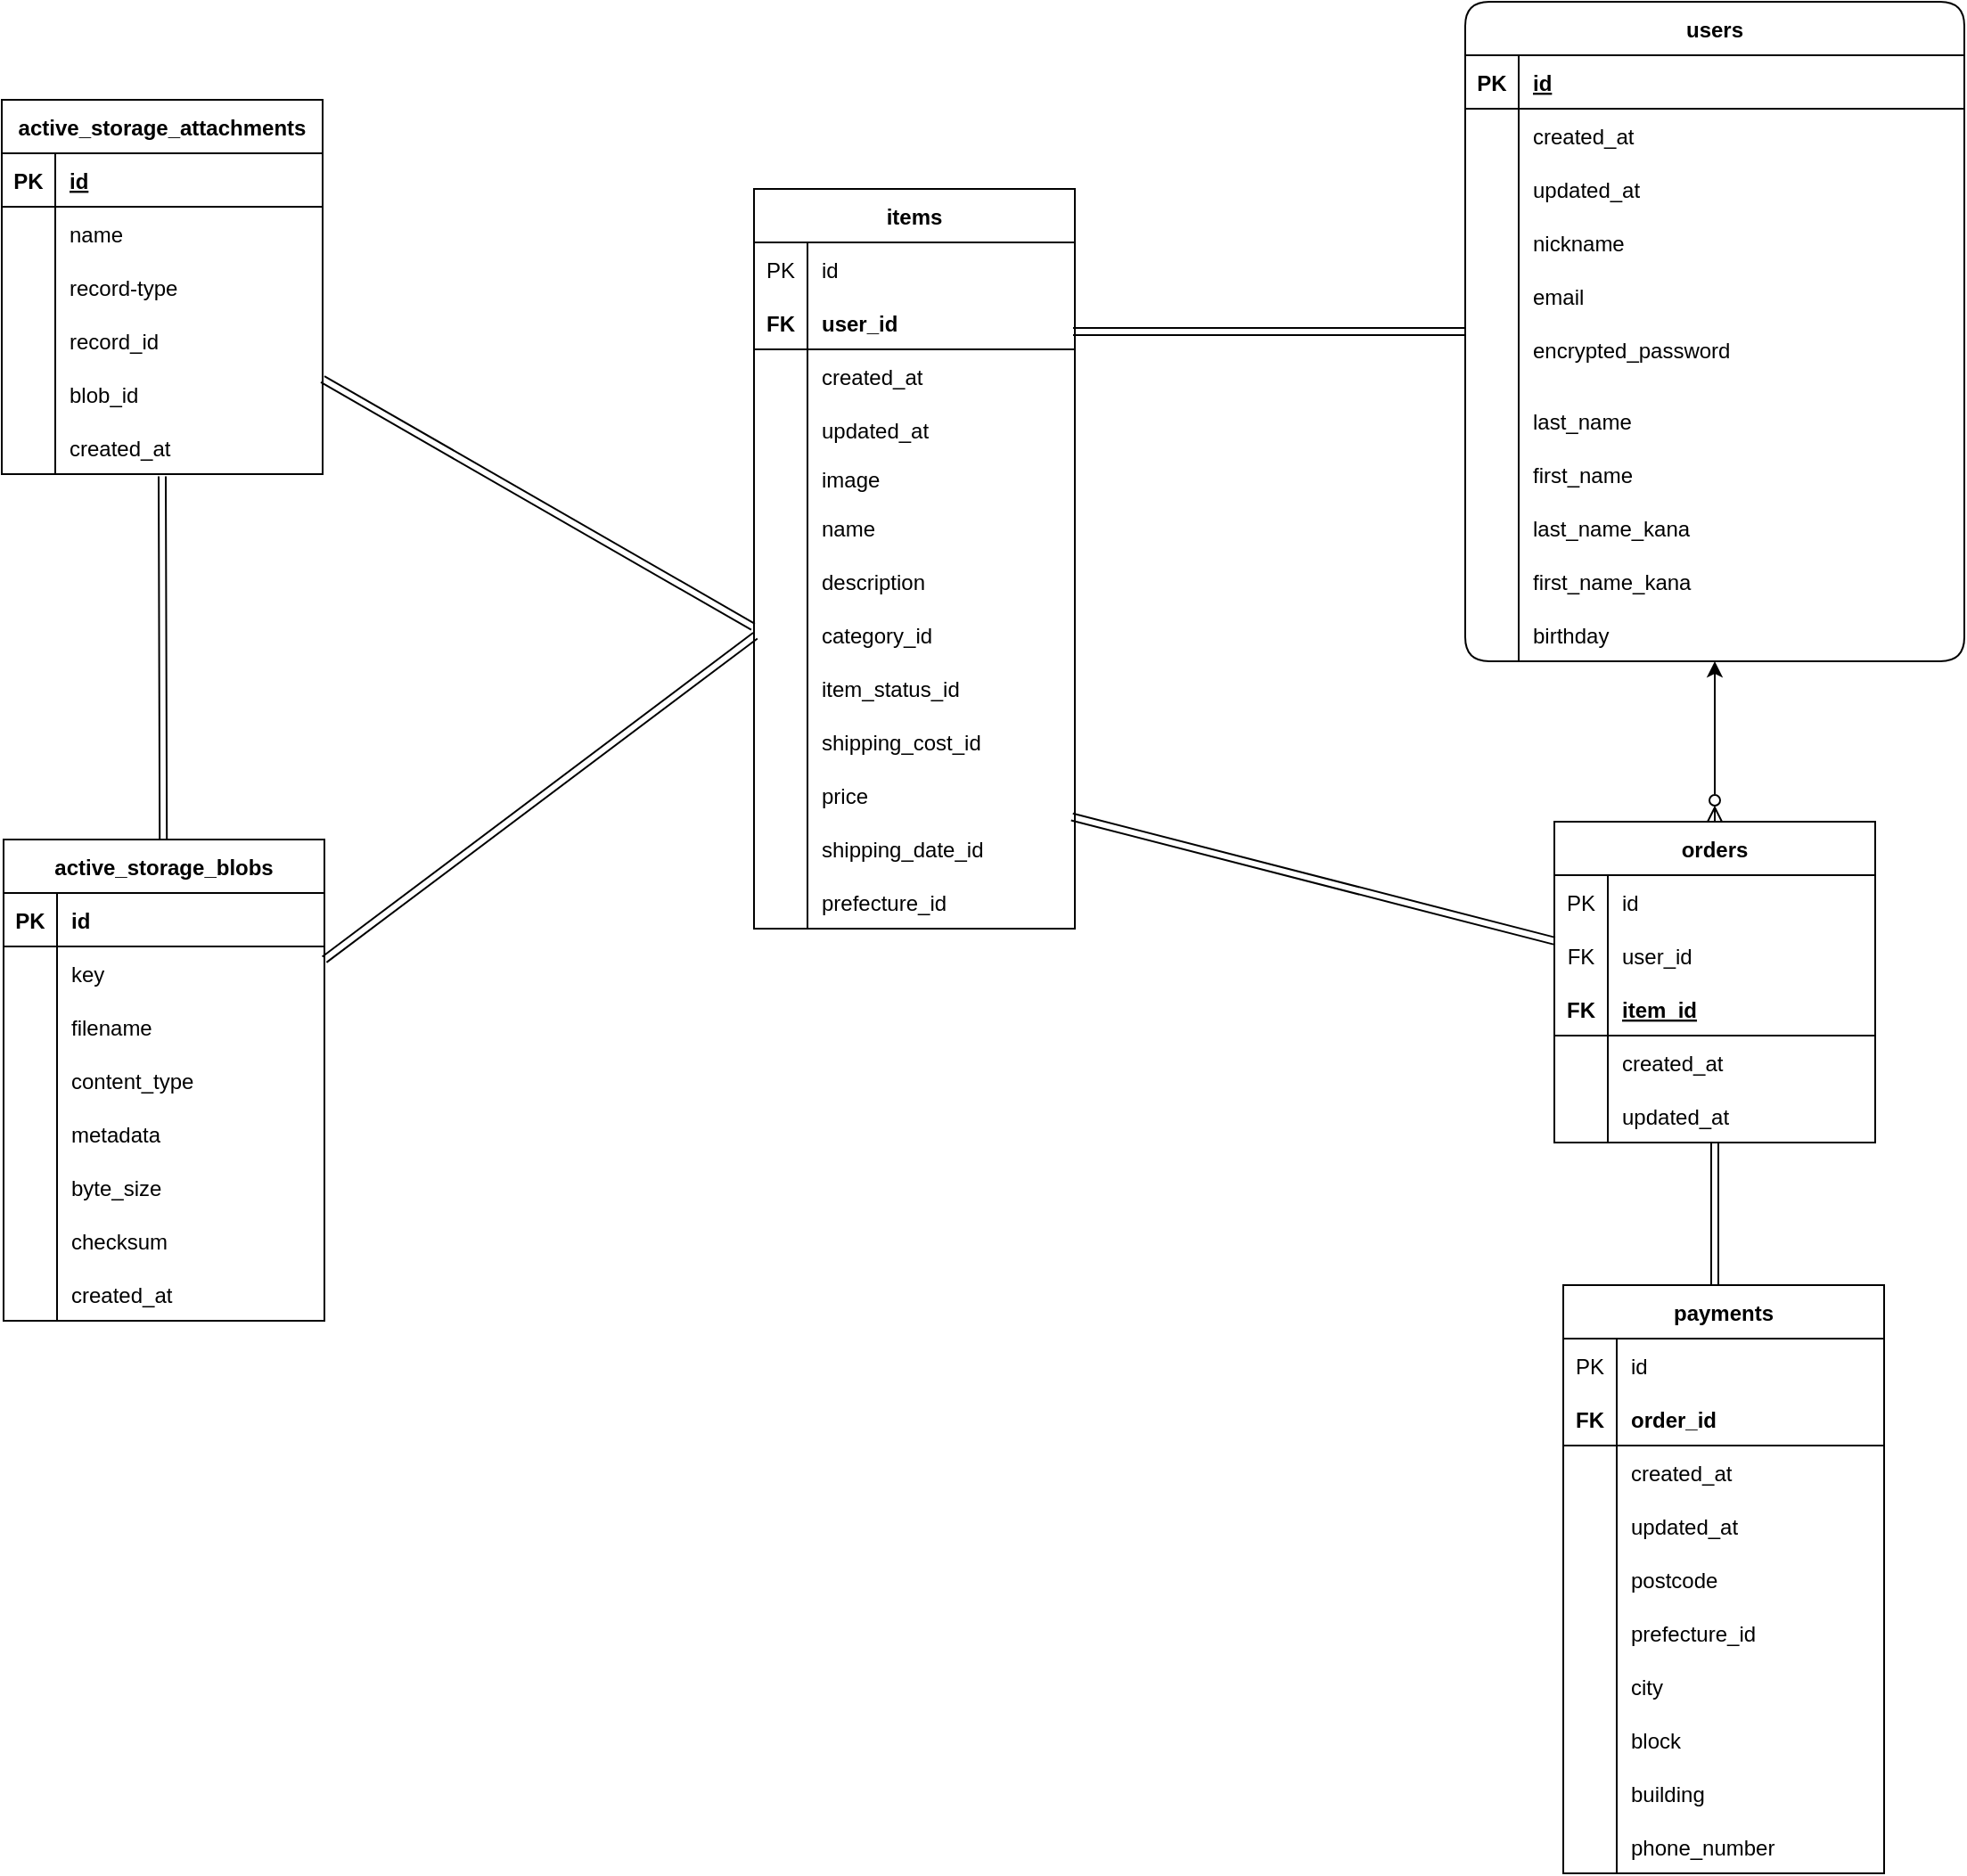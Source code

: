 <mxfile>
    <diagram id="GJ9esw4CST4hLnovmooL" name="ページ1">
        <mxGraphModel dx="1401" dy="473" grid="1" gridSize="10" guides="1" tooltips="1" connect="0" arrows="1" fold="1" page="1" pageScale="1" pageWidth="827" pageHeight="1169" math="0" shadow="0">
            <root>
                <mxCell id="0"/>
                <mxCell id="1" parent="0"/>
                <mxCell id="heAq2Mf8oxJ5OblEF0bT-236" style="edgeStyle=none;html=1;startArrow=none;startFill=0;shape=link;" edge="1" parent="1" source="heAq2Mf8oxJ5OblEF0bT-14">
                    <mxGeometry relative="1" as="geometry">
                        <mxPoint x="280" y="205" as="targetPoint"/>
                    </mxGeometry>
                </mxCell>
                <mxCell id="heAq2Mf8oxJ5OblEF0bT-14" value="users" style="shape=table;startSize=30;container=1;collapsible=1;childLayout=tableLayout;fixedRows=1;rowLines=0;fontStyle=1;align=center;resizeLast=1;rounded=1;" vertex="1" parent="1">
                    <mxGeometry x="500" y="20" width="280" height="370" as="geometry">
                        <mxRectangle x="430" y="250" width="100" height="30" as="alternateBounds"/>
                    </mxGeometry>
                </mxCell>
                <mxCell id="heAq2Mf8oxJ5OblEF0bT-15" value="" style="shape=tableRow;horizontal=0;startSize=0;swimlaneHead=0;swimlaneBody=0;fillColor=none;collapsible=0;dropTarget=0;points=[[0,0.5],[1,0.5]];portConstraint=eastwest;top=0;left=0;right=0;bottom=1;rounded=1;" vertex="1" parent="heAq2Mf8oxJ5OblEF0bT-14">
                    <mxGeometry y="30" width="280" height="30" as="geometry"/>
                </mxCell>
                <mxCell id="heAq2Mf8oxJ5OblEF0bT-16" value="PK" style="shape=partialRectangle;connectable=0;fillColor=none;top=0;left=0;bottom=0;right=0;fontStyle=1;overflow=hidden;rounded=1;" vertex="1" parent="heAq2Mf8oxJ5OblEF0bT-15">
                    <mxGeometry width="30" height="30" as="geometry">
                        <mxRectangle width="30" height="30" as="alternateBounds"/>
                    </mxGeometry>
                </mxCell>
                <mxCell id="heAq2Mf8oxJ5OblEF0bT-17" value="id" style="shape=partialRectangle;connectable=0;fillColor=none;top=0;left=0;bottom=0;right=0;align=left;spacingLeft=6;fontStyle=5;overflow=hidden;rounded=1;" vertex="1" parent="heAq2Mf8oxJ5OblEF0bT-15">
                    <mxGeometry x="30" width="250" height="30" as="geometry">
                        <mxRectangle width="250" height="30" as="alternateBounds"/>
                    </mxGeometry>
                </mxCell>
                <mxCell id="heAq2Mf8oxJ5OblEF0bT-18" value="" style="shape=tableRow;horizontal=0;startSize=0;swimlaneHead=0;swimlaneBody=0;fillColor=none;collapsible=0;dropTarget=0;points=[[0,0.5],[1,0.5]];portConstraint=eastwest;top=0;left=0;right=0;bottom=0;rounded=1;" vertex="1" parent="heAq2Mf8oxJ5OblEF0bT-14">
                    <mxGeometry y="60" width="280" height="30" as="geometry"/>
                </mxCell>
                <mxCell id="heAq2Mf8oxJ5OblEF0bT-19" value="" style="shape=partialRectangle;connectable=0;fillColor=none;top=0;left=0;bottom=0;right=0;editable=1;overflow=hidden;rounded=1;" vertex="1" parent="heAq2Mf8oxJ5OblEF0bT-18">
                    <mxGeometry width="30" height="30" as="geometry">
                        <mxRectangle width="30" height="30" as="alternateBounds"/>
                    </mxGeometry>
                </mxCell>
                <mxCell id="heAq2Mf8oxJ5OblEF0bT-20" value="created_at" style="shape=partialRectangle;connectable=0;fillColor=none;top=0;left=0;bottom=0;right=0;align=left;spacingLeft=6;overflow=hidden;rounded=1;" vertex="1" parent="heAq2Mf8oxJ5OblEF0bT-18">
                    <mxGeometry x="30" width="250" height="30" as="geometry">
                        <mxRectangle width="250" height="30" as="alternateBounds"/>
                    </mxGeometry>
                </mxCell>
                <mxCell id="heAq2Mf8oxJ5OblEF0bT-21" value="" style="shape=tableRow;horizontal=0;startSize=0;swimlaneHead=0;swimlaneBody=0;fillColor=none;collapsible=0;dropTarget=0;points=[[0,0.5],[1,0.5]];portConstraint=eastwest;top=0;left=0;right=0;bottom=0;rounded=1;" vertex="1" parent="heAq2Mf8oxJ5OblEF0bT-14">
                    <mxGeometry y="90" width="280" height="30" as="geometry"/>
                </mxCell>
                <mxCell id="heAq2Mf8oxJ5OblEF0bT-22" value="" style="shape=partialRectangle;connectable=0;fillColor=none;top=0;left=0;bottom=0;right=0;editable=1;overflow=hidden;rounded=1;" vertex="1" parent="heAq2Mf8oxJ5OblEF0bT-21">
                    <mxGeometry width="30" height="30" as="geometry">
                        <mxRectangle width="30" height="30" as="alternateBounds"/>
                    </mxGeometry>
                </mxCell>
                <mxCell id="heAq2Mf8oxJ5OblEF0bT-23" value="updated_at" style="shape=partialRectangle;connectable=0;fillColor=none;top=0;left=0;bottom=0;right=0;align=left;spacingLeft=6;overflow=hidden;rounded=1;" vertex="1" parent="heAq2Mf8oxJ5OblEF0bT-21">
                    <mxGeometry x="30" width="250" height="30" as="geometry">
                        <mxRectangle width="250" height="30" as="alternateBounds"/>
                    </mxGeometry>
                </mxCell>
                <mxCell id="heAq2Mf8oxJ5OblEF0bT-24" value="" style="shape=tableRow;horizontal=0;startSize=0;swimlaneHead=0;swimlaneBody=0;fillColor=none;collapsible=0;dropTarget=0;points=[[0,0.5],[1,0.5]];portConstraint=eastwest;top=0;left=0;right=0;bottom=0;rounded=1;" vertex="1" parent="heAq2Mf8oxJ5OblEF0bT-14">
                    <mxGeometry y="120" width="280" height="30" as="geometry"/>
                </mxCell>
                <mxCell id="heAq2Mf8oxJ5OblEF0bT-25" value="" style="shape=partialRectangle;connectable=0;fillColor=none;top=0;left=0;bottom=0;right=0;editable=1;overflow=hidden;rounded=1;" vertex="1" parent="heAq2Mf8oxJ5OblEF0bT-24">
                    <mxGeometry width="30" height="30" as="geometry">
                        <mxRectangle width="30" height="30" as="alternateBounds"/>
                    </mxGeometry>
                </mxCell>
                <mxCell id="heAq2Mf8oxJ5OblEF0bT-26" value="nickname" style="shape=partialRectangle;connectable=0;fillColor=none;top=0;left=0;bottom=0;right=0;align=left;spacingLeft=6;overflow=hidden;rounded=1;" vertex="1" parent="heAq2Mf8oxJ5OblEF0bT-24">
                    <mxGeometry x="30" width="250" height="30" as="geometry">
                        <mxRectangle width="250" height="30" as="alternateBounds"/>
                    </mxGeometry>
                </mxCell>
                <mxCell id="heAq2Mf8oxJ5OblEF0bT-87" value="" style="endArrow=none;html=1;rounded=1;" edge="1" parent="1">
                    <mxGeometry width="50" height="50" relative="1" as="geometry">
                        <mxPoint x="530" y="390" as="sourcePoint"/>
                        <mxPoint x="530" y="80" as="targetPoint"/>
                    </mxGeometry>
                </mxCell>
                <mxCell id="heAq2Mf8oxJ5OblEF0bT-94" value="email" style="shape=partialRectangle;connectable=0;fillColor=none;top=0;left=0;bottom=0;right=0;align=left;spacingLeft=6;overflow=hidden;rounded=1;" vertex="1" parent="1">
                    <mxGeometry x="530" y="170" width="150" height="30" as="geometry">
                        <mxRectangle width="150" height="30" as="alternateBounds"/>
                    </mxGeometry>
                </mxCell>
                <mxCell id="heAq2Mf8oxJ5OblEF0bT-95" value="encrypted_password" style="shape=partialRectangle;connectable=0;fillColor=none;top=0;left=0;bottom=0;right=0;align=left;spacingLeft=6;overflow=hidden;rounded=1;" vertex="1" parent="1">
                    <mxGeometry x="530" y="200" width="230" height="30" as="geometry">
                        <mxRectangle width="150" height="30" as="alternateBounds"/>
                    </mxGeometry>
                </mxCell>
                <mxCell id="heAq2Mf8oxJ5OblEF0bT-96" value="first_name" style="shape=partialRectangle;connectable=0;fillColor=none;top=0;left=0;bottom=0;right=0;align=left;spacingLeft=6;overflow=hidden;rounded=1;" vertex="1" parent="1">
                    <mxGeometry x="530" y="270" width="150" height="30" as="geometry">
                        <mxRectangle width="150" height="30" as="alternateBounds"/>
                    </mxGeometry>
                </mxCell>
                <mxCell id="heAq2Mf8oxJ5OblEF0bT-97" value="last_name" style="shape=partialRectangle;connectable=0;fillColor=none;top=0;left=0;bottom=0;right=0;align=left;spacingLeft=6;overflow=hidden;rounded=1;" vertex="1" parent="1">
                    <mxGeometry x="530" y="240" width="150" height="30" as="geometry">
                        <mxRectangle width="150" height="30" as="alternateBounds"/>
                    </mxGeometry>
                </mxCell>
                <mxCell id="heAq2Mf8oxJ5OblEF0bT-98" value="last_name_kana" style="shape=partialRectangle;connectable=0;fillColor=none;top=0;left=0;bottom=0;right=0;align=left;spacingLeft=6;overflow=hidden;rounded=1;" vertex="1" parent="1">
                    <mxGeometry x="530" y="300" width="150" height="30" as="geometry">
                        <mxRectangle width="150" height="30" as="alternateBounds"/>
                    </mxGeometry>
                </mxCell>
                <mxCell id="heAq2Mf8oxJ5OblEF0bT-99" value="first_name_kana" style="shape=partialRectangle;connectable=0;fillColor=none;top=0;left=0;bottom=0;right=0;align=left;spacingLeft=6;overflow=hidden;rounded=1;" vertex="1" parent="1">
                    <mxGeometry x="530" y="330" width="150" height="30" as="geometry">
                        <mxRectangle width="150" height="30" as="alternateBounds"/>
                    </mxGeometry>
                </mxCell>
                <mxCell id="heAq2Mf8oxJ5OblEF0bT-100" value="birthday" style="shape=partialRectangle;connectable=0;fillColor=none;top=0;left=0;bottom=0;right=0;align=left;spacingLeft=6;overflow=hidden;rounded=1;" vertex="1" parent="1">
                    <mxGeometry x="530" y="360" width="150" height="30" as="geometry">
                        <mxRectangle width="150" height="30" as="alternateBounds"/>
                    </mxGeometry>
                </mxCell>
                <mxCell id="heAq2Mf8oxJ5OblEF0bT-234" style="html=1;startArrow=ERzeroToMany;startFill=0;" edge="1" parent="1" source="heAq2Mf8oxJ5OblEF0bT-211">
                    <mxGeometry relative="1" as="geometry">
                        <mxPoint x="640" y="390" as="targetPoint"/>
                    </mxGeometry>
                </mxCell>
                <mxCell id="heAq2Mf8oxJ5OblEF0bT-280" style="html=1;entryX=0.991;entryY=-0.089;entryDx=0;entryDy=0;entryPerimeter=0;startArrow=none;startFill=0;shape=link;" edge="1" parent="1" source="heAq2Mf8oxJ5OblEF0bT-211" target="heAq2Mf8oxJ5OblEF0bT-274">
                    <mxGeometry relative="1" as="geometry"/>
                </mxCell>
                <mxCell id="heAq2Mf8oxJ5OblEF0bT-282" style="html=1;startArrow=none;startFill=0;shape=link;strokeColor=default;" edge="1" parent="1" source="heAq2Mf8oxJ5OblEF0bT-211">
                    <mxGeometry relative="1" as="geometry">
                        <mxPoint x="640" y="740" as="targetPoint"/>
                    </mxGeometry>
                </mxCell>
                <mxCell id="heAq2Mf8oxJ5OblEF0bT-211" value="orders" style="shape=table;startSize=30;container=1;collapsible=1;childLayout=tableLayout;fixedRows=1;rowLines=0;fontStyle=1;align=center;resizeLast=1;" vertex="1" parent="1">
                    <mxGeometry x="550" y="480" width="180" height="180" as="geometry"/>
                </mxCell>
                <mxCell id="heAq2Mf8oxJ5OblEF0bT-221" value="" style="shape=tableRow;horizontal=0;startSize=0;swimlaneHead=0;swimlaneBody=0;fillColor=none;collapsible=0;dropTarget=0;points=[[0,0.5],[1,0.5]];portConstraint=eastwest;top=0;left=0;right=0;bottom=0;" vertex="1" parent="heAq2Mf8oxJ5OblEF0bT-211">
                    <mxGeometry y="30" width="180" height="30" as="geometry"/>
                </mxCell>
                <mxCell id="heAq2Mf8oxJ5OblEF0bT-222" value="PK" style="shape=partialRectangle;connectable=0;fillColor=none;top=0;left=0;bottom=0;right=0;editable=1;overflow=hidden;" vertex="1" parent="heAq2Mf8oxJ5OblEF0bT-221">
                    <mxGeometry width="30" height="30" as="geometry">
                        <mxRectangle width="30" height="30" as="alternateBounds"/>
                    </mxGeometry>
                </mxCell>
                <mxCell id="heAq2Mf8oxJ5OblEF0bT-223" value="id" style="shape=partialRectangle;connectable=0;fillColor=none;top=0;left=0;bottom=0;right=0;align=left;spacingLeft=6;overflow=hidden;" vertex="1" parent="heAq2Mf8oxJ5OblEF0bT-221">
                    <mxGeometry x="30" width="150" height="30" as="geometry">
                        <mxRectangle width="150" height="30" as="alternateBounds"/>
                    </mxGeometry>
                </mxCell>
                <mxCell id="heAq2Mf8oxJ5OblEF0bT-228" value="" style="shape=tableRow;horizontal=0;startSize=0;swimlaneHead=0;swimlaneBody=0;fillColor=none;collapsible=0;dropTarget=0;points=[[0,0.5],[1,0.5]];portConstraint=eastwest;top=0;left=0;right=0;bottom=0;" vertex="1" parent="heAq2Mf8oxJ5OblEF0bT-211">
                    <mxGeometry y="60" width="180" height="30" as="geometry"/>
                </mxCell>
                <mxCell id="heAq2Mf8oxJ5OblEF0bT-229" value="FK" style="shape=partialRectangle;connectable=0;fillColor=none;top=0;left=0;bottom=0;right=0;editable=1;overflow=hidden;" vertex="1" parent="heAq2Mf8oxJ5OblEF0bT-228">
                    <mxGeometry width="30" height="30" as="geometry">
                        <mxRectangle width="30" height="30" as="alternateBounds"/>
                    </mxGeometry>
                </mxCell>
                <mxCell id="heAq2Mf8oxJ5OblEF0bT-230" value="user_id" style="shape=partialRectangle;connectable=0;fillColor=none;top=0;left=0;bottom=0;right=0;align=left;spacingLeft=6;overflow=hidden;" vertex="1" parent="heAq2Mf8oxJ5OblEF0bT-228">
                    <mxGeometry x="30" width="150" height="30" as="geometry">
                        <mxRectangle width="150" height="30" as="alternateBounds"/>
                    </mxGeometry>
                </mxCell>
                <mxCell id="heAq2Mf8oxJ5OblEF0bT-212" value="" style="shape=tableRow;horizontal=0;startSize=0;swimlaneHead=0;swimlaneBody=0;fillColor=none;collapsible=0;dropTarget=0;points=[[0,0.5],[1,0.5]];portConstraint=eastwest;top=0;left=0;right=0;bottom=1;" vertex="1" parent="heAq2Mf8oxJ5OblEF0bT-211">
                    <mxGeometry y="90" width="180" height="30" as="geometry"/>
                </mxCell>
                <mxCell id="heAq2Mf8oxJ5OblEF0bT-213" value="FK" style="shape=partialRectangle;connectable=0;fillColor=none;top=0;left=0;bottom=0;right=0;fontStyle=1;overflow=hidden;" vertex="1" parent="heAq2Mf8oxJ5OblEF0bT-212">
                    <mxGeometry width="30" height="30" as="geometry">
                        <mxRectangle width="30" height="30" as="alternateBounds"/>
                    </mxGeometry>
                </mxCell>
                <mxCell id="heAq2Mf8oxJ5OblEF0bT-214" value="item_id" style="shape=partialRectangle;connectable=0;fillColor=none;top=0;left=0;bottom=0;right=0;align=left;spacingLeft=6;fontStyle=5;overflow=hidden;" vertex="1" parent="heAq2Mf8oxJ5OblEF0bT-212">
                    <mxGeometry x="30" width="150" height="30" as="geometry">
                        <mxRectangle width="150" height="30" as="alternateBounds"/>
                    </mxGeometry>
                </mxCell>
                <mxCell id="heAq2Mf8oxJ5OblEF0bT-215" value="" style="shape=tableRow;horizontal=0;startSize=0;swimlaneHead=0;swimlaneBody=0;fillColor=none;collapsible=0;dropTarget=0;points=[[0,0.5],[1,0.5]];portConstraint=eastwest;top=0;left=0;right=0;bottom=0;" vertex="1" parent="heAq2Mf8oxJ5OblEF0bT-211">
                    <mxGeometry y="120" width="180" height="30" as="geometry"/>
                </mxCell>
                <mxCell id="heAq2Mf8oxJ5OblEF0bT-216" value="" style="shape=partialRectangle;connectable=0;fillColor=none;top=0;left=0;bottom=0;right=0;editable=1;overflow=hidden;" vertex="1" parent="heAq2Mf8oxJ5OblEF0bT-215">
                    <mxGeometry width="30" height="30" as="geometry">
                        <mxRectangle width="30" height="30" as="alternateBounds"/>
                    </mxGeometry>
                </mxCell>
                <mxCell id="heAq2Mf8oxJ5OblEF0bT-217" value="created_at" style="shape=partialRectangle;connectable=0;fillColor=none;top=0;left=0;bottom=0;right=0;align=left;spacingLeft=6;overflow=hidden;" vertex="1" parent="heAq2Mf8oxJ5OblEF0bT-215">
                    <mxGeometry x="30" width="150" height="30" as="geometry">
                        <mxRectangle width="150" height="30" as="alternateBounds"/>
                    </mxGeometry>
                </mxCell>
                <mxCell id="heAq2Mf8oxJ5OblEF0bT-218" value="" style="shape=tableRow;horizontal=0;startSize=0;swimlaneHead=0;swimlaneBody=0;fillColor=none;collapsible=0;dropTarget=0;points=[[0,0.5],[1,0.5]];portConstraint=eastwest;top=0;left=0;right=0;bottom=0;" vertex="1" parent="heAq2Mf8oxJ5OblEF0bT-211">
                    <mxGeometry y="150" width="180" height="30" as="geometry"/>
                </mxCell>
                <mxCell id="heAq2Mf8oxJ5OblEF0bT-219" value="" style="shape=partialRectangle;connectable=0;fillColor=none;top=0;left=0;bottom=0;right=0;editable=1;overflow=hidden;" vertex="1" parent="heAq2Mf8oxJ5OblEF0bT-218">
                    <mxGeometry width="30" height="30" as="geometry">
                        <mxRectangle width="30" height="30" as="alternateBounds"/>
                    </mxGeometry>
                </mxCell>
                <mxCell id="heAq2Mf8oxJ5OblEF0bT-220" value="updated_at" style="shape=partialRectangle;connectable=0;fillColor=none;top=0;left=0;bottom=0;right=0;align=left;spacingLeft=6;overflow=hidden;" vertex="1" parent="heAq2Mf8oxJ5OblEF0bT-218">
                    <mxGeometry x="30" width="150" height="30" as="geometry">
                        <mxRectangle width="150" height="30" as="alternateBounds"/>
                    </mxGeometry>
                </mxCell>
                <mxCell id="heAq2Mf8oxJ5OblEF0bT-237" value="items" style="shape=table;startSize=30;container=1;collapsible=1;childLayout=tableLayout;fixedRows=1;rowLines=0;fontStyle=1;align=center;resizeLast=1;" vertex="1" parent="1">
                    <mxGeometry x="101" y="125" width="180" height="415" as="geometry"/>
                </mxCell>
                <mxCell id="heAq2Mf8oxJ5OblEF0bT-271" value="" style="shape=tableRow;horizontal=0;startSize=0;swimlaneHead=0;swimlaneBody=0;fillColor=none;collapsible=0;dropTarget=0;points=[[0,0.5],[1,0.5]];portConstraint=eastwest;top=0;left=0;right=0;bottom=0;" vertex="1" parent="heAq2Mf8oxJ5OblEF0bT-237">
                    <mxGeometry y="30" width="180" height="30" as="geometry"/>
                </mxCell>
                <mxCell id="heAq2Mf8oxJ5OblEF0bT-272" value="PK" style="shape=partialRectangle;connectable=0;fillColor=none;top=0;left=0;bottom=0;right=0;editable=1;overflow=hidden;" vertex="1" parent="heAq2Mf8oxJ5OblEF0bT-271">
                    <mxGeometry width="30" height="30" as="geometry">
                        <mxRectangle width="30" height="30" as="alternateBounds"/>
                    </mxGeometry>
                </mxCell>
                <mxCell id="heAq2Mf8oxJ5OblEF0bT-273" value="id" style="shape=partialRectangle;connectable=0;fillColor=none;top=0;left=0;bottom=0;right=0;align=left;spacingLeft=6;overflow=hidden;" vertex="1" parent="heAq2Mf8oxJ5OblEF0bT-271">
                    <mxGeometry x="30" width="150" height="30" as="geometry">
                        <mxRectangle width="150" height="30" as="alternateBounds"/>
                    </mxGeometry>
                </mxCell>
                <mxCell id="heAq2Mf8oxJ5OblEF0bT-238" value="" style="shape=tableRow;horizontal=0;startSize=0;swimlaneHead=0;swimlaneBody=0;fillColor=none;collapsible=0;dropTarget=0;points=[[0,0.5],[1,0.5]];portConstraint=eastwest;top=0;left=0;right=0;bottom=1;" vertex="1" parent="heAq2Mf8oxJ5OblEF0bT-237">
                    <mxGeometry y="60" width="180" height="30" as="geometry"/>
                </mxCell>
                <mxCell id="heAq2Mf8oxJ5OblEF0bT-239" value="FK" style="shape=partialRectangle;connectable=0;fillColor=none;top=0;left=0;bottom=0;right=0;fontStyle=1;overflow=hidden;" vertex="1" parent="heAq2Mf8oxJ5OblEF0bT-238">
                    <mxGeometry width="30" height="30" as="geometry">
                        <mxRectangle width="30" height="30" as="alternateBounds"/>
                    </mxGeometry>
                </mxCell>
                <mxCell id="heAq2Mf8oxJ5OblEF0bT-240" value="user_id" style="shape=partialRectangle;connectable=0;fillColor=none;top=0;left=0;bottom=0;right=0;align=left;spacingLeft=6;fontStyle=1;overflow=hidden;strokeColor=none;" vertex="1" parent="heAq2Mf8oxJ5OblEF0bT-238">
                    <mxGeometry x="30" width="150" height="30" as="geometry">
                        <mxRectangle width="150" height="30" as="alternateBounds"/>
                    </mxGeometry>
                </mxCell>
                <mxCell id="heAq2Mf8oxJ5OblEF0bT-268" value="" style="shape=tableRow;horizontal=0;startSize=0;swimlaneHead=0;swimlaneBody=0;fillColor=none;collapsible=0;dropTarget=0;points=[[0,0.5],[1,0.5]];portConstraint=eastwest;top=0;left=0;right=0;bottom=0;" vertex="1" parent="heAq2Mf8oxJ5OblEF0bT-237">
                    <mxGeometry y="90" width="180" height="30" as="geometry"/>
                </mxCell>
                <mxCell id="heAq2Mf8oxJ5OblEF0bT-269" value="" style="shape=partialRectangle;connectable=0;fillColor=none;top=0;left=0;bottom=0;right=0;editable=1;overflow=hidden;" vertex="1" parent="heAq2Mf8oxJ5OblEF0bT-268">
                    <mxGeometry width="30" height="30" as="geometry">
                        <mxRectangle width="30" height="30" as="alternateBounds"/>
                    </mxGeometry>
                </mxCell>
                <mxCell id="heAq2Mf8oxJ5OblEF0bT-270" value="created_at" style="shape=partialRectangle;connectable=0;fillColor=none;top=0;left=0;bottom=0;right=0;align=left;spacingLeft=6;overflow=hidden;" vertex="1" parent="heAq2Mf8oxJ5OblEF0bT-268">
                    <mxGeometry x="30" width="150" height="30" as="geometry">
                        <mxRectangle width="150" height="30" as="alternateBounds"/>
                    </mxGeometry>
                </mxCell>
                <mxCell id="heAq2Mf8oxJ5OblEF0bT-265" value="" style="shape=tableRow;horizontal=0;startSize=0;swimlaneHead=0;swimlaneBody=0;fillColor=none;collapsible=0;dropTarget=0;points=[[0,0.5],[1,0.5]];portConstraint=eastwest;top=0;left=0;right=0;bottom=0;" vertex="1" parent="heAq2Mf8oxJ5OblEF0bT-237">
                    <mxGeometry y="120" width="180" height="30" as="geometry"/>
                </mxCell>
                <mxCell id="heAq2Mf8oxJ5OblEF0bT-266" value="" style="shape=partialRectangle;connectable=0;fillColor=none;top=0;left=0;bottom=0;right=0;editable=1;overflow=hidden;" vertex="1" parent="heAq2Mf8oxJ5OblEF0bT-265">
                    <mxGeometry width="30" height="30" as="geometry">
                        <mxRectangle width="30" height="30" as="alternateBounds"/>
                    </mxGeometry>
                </mxCell>
                <mxCell id="heAq2Mf8oxJ5OblEF0bT-267" value="updated_at" style="shape=partialRectangle;connectable=0;fillColor=none;top=0;left=0;bottom=0;right=0;align=left;spacingLeft=6;overflow=hidden;" vertex="1" parent="heAq2Mf8oxJ5OblEF0bT-265">
                    <mxGeometry x="30" width="150" height="30" as="geometry">
                        <mxRectangle width="150" height="30" as="alternateBounds"/>
                    </mxGeometry>
                </mxCell>
                <mxCell id="heAq2Mf8oxJ5OblEF0bT-241" value="" style="shape=tableRow;horizontal=0;startSize=0;swimlaneHead=0;swimlaneBody=0;fillColor=none;collapsible=0;dropTarget=0;points=[[0,0.5],[1,0.5]];portConstraint=eastwest;top=0;left=0;right=0;bottom=0;" vertex="1" parent="heAq2Mf8oxJ5OblEF0bT-237">
                    <mxGeometry y="150" width="180" height="25" as="geometry"/>
                </mxCell>
                <mxCell id="heAq2Mf8oxJ5OblEF0bT-242" value="" style="shape=partialRectangle;connectable=0;fillColor=none;top=0;left=0;bottom=0;right=0;editable=1;overflow=hidden;" vertex="1" parent="heAq2Mf8oxJ5OblEF0bT-241">
                    <mxGeometry width="30" height="25" as="geometry">
                        <mxRectangle width="30" height="25" as="alternateBounds"/>
                    </mxGeometry>
                </mxCell>
                <mxCell id="heAq2Mf8oxJ5OblEF0bT-243" value="image" style="shape=partialRectangle;connectable=0;fillColor=none;top=0;left=0;bottom=0;right=0;align=left;spacingLeft=6;overflow=hidden;" vertex="1" parent="heAq2Mf8oxJ5OblEF0bT-241">
                    <mxGeometry x="30" width="150" height="25" as="geometry">
                        <mxRectangle width="150" height="25" as="alternateBounds"/>
                    </mxGeometry>
                </mxCell>
                <mxCell id="heAq2Mf8oxJ5OblEF0bT-244" value="" style="shape=tableRow;horizontal=0;startSize=0;swimlaneHead=0;swimlaneBody=0;fillColor=none;collapsible=0;dropTarget=0;points=[[0,0.5],[1,0.5]];portConstraint=eastwest;top=0;left=0;right=0;bottom=0;" vertex="1" parent="heAq2Mf8oxJ5OblEF0bT-237">
                    <mxGeometry y="175" width="180" height="30" as="geometry"/>
                </mxCell>
                <mxCell id="heAq2Mf8oxJ5OblEF0bT-245" value="" style="shape=partialRectangle;connectable=0;fillColor=none;top=0;left=0;bottom=0;right=0;editable=1;overflow=hidden;" vertex="1" parent="heAq2Mf8oxJ5OblEF0bT-244">
                    <mxGeometry width="30" height="30" as="geometry">
                        <mxRectangle width="30" height="30" as="alternateBounds"/>
                    </mxGeometry>
                </mxCell>
                <mxCell id="heAq2Mf8oxJ5OblEF0bT-246" value="name " style="shape=partialRectangle;connectable=0;fillColor=none;top=0;left=0;bottom=0;right=0;align=left;spacingLeft=6;overflow=hidden;" vertex="1" parent="heAq2Mf8oxJ5OblEF0bT-244">
                    <mxGeometry x="30" width="150" height="30" as="geometry">
                        <mxRectangle width="150" height="30" as="alternateBounds"/>
                    </mxGeometry>
                </mxCell>
                <mxCell id="heAq2Mf8oxJ5OblEF0bT-247" value="" style="shape=tableRow;horizontal=0;startSize=0;swimlaneHead=0;swimlaneBody=0;fillColor=none;collapsible=0;dropTarget=0;points=[[0,0.5],[1,0.5]];portConstraint=eastwest;top=0;left=0;right=0;bottom=0;" vertex="1" parent="heAq2Mf8oxJ5OblEF0bT-237">
                    <mxGeometry y="205" width="180" height="30" as="geometry"/>
                </mxCell>
                <mxCell id="heAq2Mf8oxJ5OblEF0bT-248" value="" style="shape=partialRectangle;connectable=0;fillColor=none;top=0;left=0;bottom=0;right=0;editable=1;overflow=hidden;" vertex="1" parent="heAq2Mf8oxJ5OblEF0bT-247">
                    <mxGeometry width="30" height="30" as="geometry">
                        <mxRectangle width="30" height="30" as="alternateBounds"/>
                    </mxGeometry>
                </mxCell>
                <mxCell id="heAq2Mf8oxJ5OblEF0bT-249" value="description" style="shape=partialRectangle;connectable=0;fillColor=none;top=0;left=0;bottom=0;right=0;align=left;spacingLeft=6;overflow=hidden;" vertex="1" parent="heAq2Mf8oxJ5OblEF0bT-247">
                    <mxGeometry x="30" width="150" height="30" as="geometry">
                        <mxRectangle width="150" height="30" as="alternateBounds"/>
                    </mxGeometry>
                </mxCell>
                <mxCell id="heAq2Mf8oxJ5OblEF0bT-253" value="" style="shape=tableRow;horizontal=0;startSize=0;swimlaneHead=0;swimlaneBody=0;fillColor=none;collapsible=0;dropTarget=0;points=[[0,0.5],[1,0.5]];portConstraint=eastwest;top=0;left=0;right=0;bottom=0;" vertex="1" parent="heAq2Mf8oxJ5OblEF0bT-237">
                    <mxGeometry y="235" width="180" height="30" as="geometry"/>
                </mxCell>
                <mxCell id="heAq2Mf8oxJ5OblEF0bT-254" value="" style="shape=partialRectangle;connectable=0;fillColor=none;top=0;left=0;bottom=0;right=0;editable=1;overflow=hidden;" vertex="1" parent="heAq2Mf8oxJ5OblEF0bT-253">
                    <mxGeometry width="30" height="30" as="geometry">
                        <mxRectangle width="30" height="30" as="alternateBounds"/>
                    </mxGeometry>
                </mxCell>
                <mxCell id="heAq2Mf8oxJ5OblEF0bT-255" value="category_id" style="shape=partialRectangle;connectable=0;fillColor=none;top=0;left=0;bottom=0;right=0;align=left;spacingLeft=6;overflow=hidden;" vertex="1" parent="heAq2Mf8oxJ5OblEF0bT-253">
                    <mxGeometry x="30" width="150" height="30" as="geometry">
                        <mxRectangle width="150" height="30" as="alternateBounds"/>
                    </mxGeometry>
                </mxCell>
                <mxCell id="heAq2Mf8oxJ5OblEF0bT-256" value="" style="shape=tableRow;horizontal=0;startSize=0;swimlaneHead=0;swimlaneBody=0;fillColor=none;collapsible=0;dropTarget=0;points=[[0,0.5],[1,0.5]];portConstraint=eastwest;top=0;left=0;right=0;bottom=0;" vertex="1" parent="heAq2Mf8oxJ5OblEF0bT-237">
                    <mxGeometry y="265" width="180" height="30" as="geometry"/>
                </mxCell>
                <mxCell id="heAq2Mf8oxJ5OblEF0bT-257" value="" style="shape=partialRectangle;connectable=0;fillColor=none;top=0;left=0;bottom=0;right=0;editable=1;overflow=hidden;" vertex="1" parent="heAq2Mf8oxJ5OblEF0bT-256">
                    <mxGeometry width="30" height="30" as="geometry">
                        <mxRectangle width="30" height="30" as="alternateBounds"/>
                    </mxGeometry>
                </mxCell>
                <mxCell id="heAq2Mf8oxJ5OblEF0bT-258" value="item_status_id" style="shape=partialRectangle;connectable=0;fillColor=none;top=0;left=0;bottom=0;right=0;align=left;spacingLeft=6;overflow=hidden;" vertex="1" parent="heAq2Mf8oxJ5OblEF0bT-256">
                    <mxGeometry x="30" width="150" height="30" as="geometry">
                        <mxRectangle width="150" height="30" as="alternateBounds"/>
                    </mxGeometry>
                </mxCell>
                <mxCell id="heAq2Mf8oxJ5OblEF0bT-259" value="" style="shape=tableRow;horizontal=0;startSize=0;swimlaneHead=0;swimlaneBody=0;fillColor=none;collapsible=0;dropTarget=0;points=[[0,0.5],[1,0.5]];portConstraint=eastwest;top=0;left=0;right=0;bottom=0;" vertex="1" parent="heAq2Mf8oxJ5OblEF0bT-237">
                    <mxGeometry y="295" width="180" height="30" as="geometry"/>
                </mxCell>
                <mxCell id="heAq2Mf8oxJ5OblEF0bT-260" value="" style="shape=partialRectangle;connectable=0;fillColor=none;top=0;left=0;bottom=0;right=0;editable=1;overflow=hidden;" vertex="1" parent="heAq2Mf8oxJ5OblEF0bT-259">
                    <mxGeometry width="30" height="30" as="geometry">
                        <mxRectangle width="30" height="30" as="alternateBounds"/>
                    </mxGeometry>
                </mxCell>
                <mxCell id="heAq2Mf8oxJ5OblEF0bT-261" value="shipping_cost_id" style="shape=partialRectangle;connectable=0;fillColor=none;top=0;left=0;bottom=0;right=0;align=left;spacingLeft=6;overflow=hidden;" vertex="1" parent="heAq2Mf8oxJ5OblEF0bT-259">
                    <mxGeometry x="30" width="150" height="30" as="geometry">
                        <mxRectangle width="150" height="30" as="alternateBounds"/>
                    </mxGeometry>
                </mxCell>
                <mxCell id="heAq2Mf8oxJ5OblEF0bT-262" value="" style="shape=tableRow;horizontal=0;startSize=0;swimlaneHead=0;swimlaneBody=0;fillColor=none;collapsible=0;dropTarget=0;points=[[0,0.5],[1,0.5]];portConstraint=eastwest;top=0;left=0;right=0;bottom=0;" vertex="1" parent="heAq2Mf8oxJ5OblEF0bT-237">
                    <mxGeometry y="325" width="180" height="30" as="geometry"/>
                </mxCell>
                <mxCell id="heAq2Mf8oxJ5OblEF0bT-263" value="" style="shape=partialRectangle;connectable=0;fillColor=none;top=0;left=0;bottom=0;right=0;editable=1;overflow=hidden;" vertex="1" parent="heAq2Mf8oxJ5OblEF0bT-262">
                    <mxGeometry width="30" height="30" as="geometry">
                        <mxRectangle width="30" height="30" as="alternateBounds"/>
                    </mxGeometry>
                </mxCell>
                <mxCell id="heAq2Mf8oxJ5OblEF0bT-264" value="price" style="shape=partialRectangle;connectable=0;fillColor=none;top=0;left=0;bottom=0;right=0;align=left;spacingLeft=6;overflow=hidden;" vertex="1" parent="heAq2Mf8oxJ5OblEF0bT-262">
                    <mxGeometry x="30" width="150" height="30" as="geometry">
                        <mxRectangle width="150" height="30" as="alternateBounds"/>
                    </mxGeometry>
                </mxCell>
                <mxCell id="heAq2Mf8oxJ5OblEF0bT-274" value="" style="shape=tableRow;horizontal=0;startSize=0;swimlaneHead=0;swimlaneBody=0;fillColor=none;collapsible=0;dropTarget=0;points=[[0,0.5],[1,0.5]];portConstraint=eastwest;top=0;left=0;right=0;bottom=0;" vertex="1" parent="heAq2Mf8oxJ5OblEF0bT-237">
                    <mxGeometry y="355" width="180" height="30" as="geometry"/>
                </mxCell>
                <mxCell id="heAq2Mf8oxJ5OblEF0bT-275" value="" style="shape=partialRectangle;connectable=0;fillColor=none;top=0;left=0;bottom=0;right=0;editable=1;overflow=hidden;" vertex="1" parent="heAq2Mf8oxJ5OblEF0bT-274">
                    <mxGeometry width="30" height="30" as="geometry">
                        <mxRectangle width="30" height="30" as="alternateBounds"/>
                    </mxGeometry>
                </mxCell>
                <mxCell id="heAq2Mf8oxJ5OblEF0bT-276" value="shipping_date_id" style="shape=partialRectangle;connectable=0;fillColor=none;top=0;left=0;bottom=0;right=0;align=left;spacingLeft=6;overflow=hidden;" vertex="1" parent="heAq2Mf8oxJ5OblEF0bT-274">
                    <mxGeometry x="30" width="150" height="30" as="geometry">
                        <mxRectangle width="150" height="30" as="alternateBounds"/>
                    </mxGeometry>
                </mxCell>
                <mxCell id="heAq2Mf8oxJ5OblEF0bT-277" value="" style="shape=tableRow;horizontal=0;startSize=0;swimlaneHead=0;swimlaneBody=0;fillColor=none;collapsible=0;dropTarget=0;points=[[0,0.5],[1,0.5]];portConstraint=eastwest;top=0;left=0;right=0;bottom=0;" vertex="1" parent="heAq2Mf8oxJ5OblEF0bT-237">
                    <mxGeometry y="385" width="180" height="30" as="geometry"/>
                </mxCell>
                <mxCell id="heAq2Mf8oxJ5OblEF0bT-278" value="" style="shape=partialRectangle;connectable=0;fillColor=none;top=0;left=0;bottom=0;right=0;editable=1;overflow=hidden;" vertex="1" parent="heAq2Mf8oxJ5OblEF0bT-277">
                    <mxGeometry width="30" height="30" as="geometry">
                        <mxRectangle width="30" height="30" as="alternateBounds"/>
                    </mxGeometry>
                </mxCell>
                <mxCell id="heAq2Mf8oxJ5OblEF0bT-279" value="prefecture_id" style="shape=partialRectangle;connectable=0;fillColor=none;top=0;left=0;bottom=0;right=0;align=left;spacingLeft=6;overflow=hidden;" vertex="1" parent="heAq2Mf8oxJ5OblEF0bT-277">
                    <mxGeometry x="30" width="150" height="30" as="geometry">
                        <mxRectangle width="150" height="30" as="alternateBounds"/>
                    </mxGeometry>
                </mxCell>
                <mxCell id="heAq2Mf8oxJ5OblEF0bT-284" value="payments" style="shape=table;startSize=30;container=1;collapsible=1;childLayout=tableLayout;fixedRows=1;rowLines=0;fontStyle=1;align=center;resizeLast=1;" vertex="1" parent="1">
                    <mxGeometry x="555" y="740" width="180" height="330" as="geometry"/>
                </mxCell>
                <mxCell id="heAq2Mf8oxJ5OblEF0bT-297" value="" style="shape=tableRow;horizontal=0;startSize=0;swimlaneHead=0;swimlaneBody=0;fillColor=none;collapsible=0;dropTarget=0;points=[[0,0.5],[1,0.5]];portConstraint=eastwest;top=0;left=0;right=0;bottom=0;" vertex="1" parent="heAq2Mf8oxJ5OblEF0bT-284">
                    <mxGeometry y="30" width="180" height="30" as="geometry"/>
                </mxCell>
                <mxCell id="heAq2Mf8oxJ5OblEF0bT-298" value="PK" style="shape=partialRectangle;connectable=0;fillColor=none;top=0;left=0;bottom=0;right=0;editable=1;overflow=hidden;" vertex="1" parent="heAq2Mf8oxJ5OblEF0bT-297">
                    <mxGeometry width="30" height="30" as="geometry">
                        <mxRectangle width="30" height="30" as="alternateBounds"/>
                    </mxGeometry>
                </mxCell>
                <mxCell id="heAq2Mf8oxJ5OblEF0bT-299" value="id" style="shape=partialRectangle;connectable=0;fillColor=none;top=0;left=0;bottom=0;right=0;align=left;spacingLeft=6;overflow=hidden;" vertex="1" parent="heAq2Mf8oxJ5OblEF0bT-297">
                    <mxGeometry x="30" width="150" height="30" as="geometry">
                        <mxRectangle width="150" height="30" as="alternateBounds"/>
                    </mxGeometry>
                </mxCell>
                <mxCell id="heAq2Mf8oxJ5OblEF0bT-285" value="" style="shape=tableRow;horizontal=0;startSize=0;swimlaneHead=0;swimlaneBody=0;fillColor=none;collapsible=0;dropTarget=0;points=[[0,0.5],[1,0.5]];portConstraint=eastwest;top=0;left=0;right=0;bottom=1;" vertex="1" parent="heAq2Mf8oxJ5OblEF0bT-284">
                    <mxGeometry y="60" width="180" height="30" as="geometry"/>
                </mxCell>
                <mxCell id="heAq2Mf8oxJ5OblEF0bT-286" value="FK" style="shape=partialRectangle;connectable=0;fillColor=none;top=0;left=0;bottom=0;right=0;fontStyle=1;overflow=hidden;" vertex="1" parent="heAq2Mf8oxJ5OblEF0bT-285">
                    <mxGeometry width="30" height="30" as="geometry">
                        <mxRectangle width="30" height="30" as="alternateBounds"/>
                    </mxGeometry>
                </mxCell>
                <mxCell id="heAq2Mf8oxJ5OblEF0bT-287" value="order_id" style="shape=partialRectangle;connectable=0;fillColor=none;top=0;left=0;bottom=0;right=0;align=left;spacingLeft=6;fontStyle=1;overflow=hidden;" vertex="1" parent="heAq2Mf8oxJ5OblEF0bT-285">
                    <mxGeometry x="30" width="150" height="30" as="geometry">
                        <mxRectangle width="150" height="30" as="alternateBounds"/>
                    </mxGeometry>
                </mxCell>
                <mxCell id="heAq2Mf8oxJ5OblEF0bT-288" value="" style="shape=tableRow;horizontal=0;startSize=0;swimlaneHead=0;swimlaneBody=0;fillColor=none;collapsible=0;dropTarget=0;points=[[0,0.5],[1,0.5]];portConstraint=eastwest;top=0;left=0;right=0;bottom=0;" vertex="1" parent="heAq2Mf8oxJ5OblEF0bT-284">
                    <mxGeometry y="90" width="180" height="30" as="geometry"/>
                </mxCell>
                <mxCell id="heAq2Mf8oxJ5OblEF0bT-289" value="" style="shape=partialRectangle;connectable=0;fillColor=none;top=0;left=0;bottom=0;right=0;editable=1;overflow=hidden;" vertex="1" parent="heAq2Mf8oxJ5OblEF0bT-288">
                    <mxGeometry width="30" height="30" as="geometry">
                        <mxRectangle width="30" height="30" as="alternateBounds"/>
                    </mxGeometry>
                </mxCell>
                <mxCell id="heAq2Mf8oxJ5OblEF0bT-290" value="created_at" style="shape=partialRectangle;connectable=0;fillColor=none;top=0;left=0;bottom=0;right=0;align=left;spacingLeft=6;overflow=hidden;" vertex="1" parent="heAq2Mf8oxJ5OblEF0bT-288">
                    <mxGeometry x="30" width="150" height="30" as="geometry">
                        <mxRectangle width="150" height="30" as="alternateBounds"/>
                    </mxGeometry>
                </mxCell>
                <mxCell id="heAq2Mf8oxJ5OblEF0bT-291" value="" style="shape=tableRow;horizontal=0;startSize=0;swimlaneHead=0;swimlaneBody=0;fillColor=none;collapsible=0;dropTarget=0;points=[[0,0.5],[1,0.5]];portConstraint=eastwest;top=0;left=0;right=0;bottom=0;" vertex="1" parent="heAq2Mf8oxJ5OblEF0bT-284">
                    <mxGeometry y="120" width="180" height="30" as="geometry"/>
                </mxCell>
                <mxCell id="heAq2Mf8oxJ5OblEF0bT-292" value="" style="shape=partialRectangle;connectable=0;fillColor=none;top=0;left=0;bottom=0;right=0;editable=1;overflow=hidden;" vertex="1" parent="heAq2Mf8oxJ5OblEF0bT-291">
                    <mxGeometry width="30" height="30" as="geometry">
                        <mxRectangle width="30" height="30" as="alternateBounds"/>
                    </mxGeometry>
                </mxCell>
                <mxCell id="heAq2Mf8oxJ5OblEF0bT-293" value="updated_at" style="shape=partialRectangle;connectable=0;fillColor=none;top=0;left=0;bottom=0;right=0;align=left;spacingLeft=6;overflow=hidden;" vertex="1" parent="heAq2Mf8oxJ5OblEF0bT-291">
                    <mxGeometry x="30" width="150" height="30" as="geometry">
                        <mxRectangle width="150" height="30" as="alternateBounds"/>
                    </mxGeometry>
                </mxCell>
                <mxCell id="heAq2Mf8oxJ5OblEF0bT-294" value="" style="shape=tableRow;horizontal=0;startSize=0;swimlaneHead=0;swimlaneBody=0;fillColor=none;collapsible=0;dropTarget=0;points=[[0,0.5],[1,0.5]];portConstraint=eastwest;top=0;left=0;right=0;bottom=0;" vertex="1" parent="heAq2Mf8oxJ5OblEF0bT-284">
                    <mxGeometry y="150" width="180" height="30" as="geometry"/>
                </mxCell>
                <mxCell id="heAq2Mf8oxJ5OblEF0bT-295" value="" style="shape=partialRectangle;connectable=0;fillColor=none;top=0;left=0;bottom=0;right=0;editable=1;overflow=hidden;" vertex="1" parent="heAq2Mf8oxJ5OblEF0bT-294">
                    <mxGeometry width="30" height="30" as="geometry">
                        <mxRectangle width="30" height="30" as="alternateBounds"/>
                    </mxGeometry>
                </mxCell>
                <mxCell id="heAq2Mf8oxJ5OblEF0bT-296" value="postcode" style="shape=partialRectangle;connectable=0;fillColor=none;top=0;left=0;bottom=0;right=0;align=left;spacingLeft=6;overflow=hidden;" vertex="1" parent="heAq2Mf8oxJ5OblEF0bT-294">
                    <mxGeometry x="30" width="150" height="30" as="geometry">
                        <mxRectangle width="150" height="30" as="alternateBounds"/>
                    </mxGeometry>
                </mxCell>
                <mxCell id="heAq2Mf8oxJ5OblEF0bT-300" value="" style="shape=tableRow;horizontal=0;startSize=0;swimlaneHead=0;swimlaneBody=0;fillColor=none;collapsible=0;dropTarget=0;points=[[0,0.5],[1,0.5]];portConstraint=eastwest;top=0;left=0;right=0;bottom=0;" vertex="1" parent="heAq2Mf8oxJ5OblEF0bT-284">
                    <mxGeometry y="180" width="180" height="30" as="geometry"/>
                </mxCell>
                <mxCell id="heAq2Mf8oxJ5OblEF0bT-301" value="" style="shape=partialRectangle;connectable=0;fillColor=none;top=0;left=0;bottom=0;right=0;editable=1;overflow=hidden;" vertex="1" parent="heAq2Mf8oxJ5OblEF0bT-300">
                    <mxGeometry width="30" height="30" as="geometry">
                        <mxRectangle width="30" height="30" as="alternateBounds"/>
                    </mxGeometry>
                </mxCell>
                <mxCell id="heAq2Mf8oxJ5OblEF0bT-302" value="prefecture_id" style="shape=partialRectangle;connectable=0;fillColor=none;top=0;left=0;bottom=0;right=0;align=left;spacingLeft=6;overflow=hidden;" vertex="1" parent="heAq2Mf8oxJ5OblEF0bT-300">
                    <mxGeometry x="30" width="150" height="30" as="geometry">
                        <mxRectangle width="150" height="30" as="alternateBounds"/>
                    </mxGeometry>
                </mxCell>
                <mxCell id="heAq2Mf8oxJ5OblEF0bT-303" value="" style="shape=tableRow;horizontal=0;startSize=0;swimlaneHead=0;swimlaneBody=0;fillColor=none;collapsible=0;dropTarget=0;points=[[0,0.5],[1,0.5]];portConstraint=eastwest;top=0;left=0;right=0;bottom=0;" vertex="1" parent="heAq2Mf8oxJ5OblEF0bT-284">
                    <mxGeometry y="210" width="180" height="30" as="geometry"/>
                </mxCell>
                <mxCell id="heAq2Mf8oxJ5OblEF0bT-304" value="" style="shape=partialRectangle;connectable=0;fillColor=none;top=0;left=0;bottom=0;right=0;editable=1;overflow=hidden;" vertex="1" parent="heAq2Mf8oxJ5OblEF0bT-303">
                    <mxGeometry width="30" height="30" as="geometry">
                        <mxRectangle width="30" height="30" as="alternateBounds"/>
                    </mxGeometry>
                </mxCell>
                <mxCell id="heAq2Mf8oxJ5OblEF0bT-305" value="city" style="shape=partialRectangle;connectable=0;fillColor=none;top=0;left=0;bottom=0;right=0;align=left;spacingLeft=6;overflow=hidden;" vertex="1" parent="heAq2Mf8oxJ5OblEF0bT-303">
                    <mxGeometry x="30" width="150" height="30" as="geometry">
                        <mxRectangle width="150" height="30" as="alternateBounds"/>
                    </mxGeometry>
                </mxCell>
                <mxCell id="heAq2Mf8oxJ5OblEF0bT-306" value="" style="shape=tableRow;horizontal=0;startSize=0;swimlaneHead=0;swimlaneBody=0;fillColor=none;collapsible=0;dropTarget=0;points=[[0,0.5],[1,0.5]];portConstraint=eastwest;top=0;left=0;right=0;bottom=0;" vertex="1" parent="heAq2Mf8oxJ5OblEF0bT-284">
                    <mxGeometry y="240" width="180" height="30" as="geometry"/>
                </mxCell>
                <mxCell id="heAq2Mf8oxJ5OblEF0bT-307" value="" style="shape=partialRectangle;connectable=0;fillColor=none;top=0;left=0;bottom=0;right=0;editable=1;overflow=hidden;" vertex="1" parent="heAq2Mf8oxJ5OblEF0bT-306">
                    <mxGeometry width="30" height="30" as="geometry">
                        <mxRectangle width="30" height="30" as="alternateBounds"/>
                    </mxGeometry>
                </mxCell>
                <mxCell id="heAq2Mf8oxJ5OblEF0bT-308" value="block" style="shape=partialRectangle;connectable=0;fillColor=none;top=0;left=0;bottom=0;right=0;align=left;spacingLeft=6;overflow=hidden;" vertex="1" parent="heAq2Mf8oxJ5OblEF0bT-306">
                    <mxGeometry x="30" width="150" height="30" as="geometry">
                        <mxRectangle width="150" height="30" as="alternateBounds"/>
                    </mxGeometry>
                </mxCell>
                <mxCell id="heAq2Mf8oxJ5OblEF0bT-309" value="" style="shape=tableRow;horizontal=0;startSize=0;swimlaneHead=0;swimlaneBody=0;fillColor=none;collapsible=0;dropTarget=0;points=[[0,0.5],[1,0.5]];portConstraint=eastwest;top=0;left=0;right=0;bottom=0;" vertex="1" parent="heAq2Mf8oxJ5OblEF0bT-284">
                    <mxGeometry y="270" width="180" height="30" as="geometry"/>
                </mxCell>
                <mxCell id="heAq2Mf8oxJ5OblEF0bT-310" value="" style="shape=partialRectangle;connectable=0;fillColor=none;top=0;left=0;bottom=0;right=0;editable=1;overflow=hidden;" vertex="1" parent="heAq2Mf8oxJ5OblEF0bT-309">
                    <mxGeometry width="30" height="30" as="geometry">
                        <mxRectangle width="30" height="30" as="alternateBounds"/>
                    </mxGeometry>
                </mxCell>
                <mxCell id="heAq2Mf8oxJ5OblEF0bT-311" value="building" style="shape=partialRectangle;connectable=0;fillColor=none;top=0;left=0;bottom=0;right=0;align=left;spacingLeft=6;overflow=hidden;" vertex="1" parent="heAq2Mf8oxJ5OblEF0bT-309">
                    <mxGeometry x="30" width="150" height="30" as="geometry">
                        <mxRectangle width="150" height="30" as="alternateBounds"/>
                    </mxGeometry>
                </mxCell>
                <mxCell id="heAq2Mf8oxJ5OblEF0bT-312" value="" style="shape=tableRow;horizontal=0;startSize=0;swimlaneHead=0;swimlaneBody=0;fillColor=none;collapsible=0;dropTarget=0;points=[[0,0.5],[1,0.5]];portConstraint=eastwest;top=0;left=0;right=0;bottom=0;" vertex="1" parent="heAq2Mf8oxJ5OblEF0bT-284">
                    <mxGeometry y="300" width="180" height="30" as="geometry"/>
                </mxCell>
                <mxCell id="heAq2Mf8oxJ5OblEF0bT-313" value="" style="shape=partialRectangle;connectable=0;fillColor=none;top=0;left=0;bottom=0;right=0;editable=1;overflow=hidden;" vertex="1" parent="heAq2Mf8oxJ5OblEF0bT-312">
                    <mxGeometry width="30" height="30" as="geometry">
                        <mxRectangle width="30" height="30" as="alternateBounds"/>
                    </mxGeometry>
                </mxCell>
                <mxCell id="heAq2Mf8oxJ5OblEF0bT-314" value="phone_number" style="shape=partialRectangle;connectable=0;fillColor=none;top=0;left=0;bottom=0;right=0;align=left;spacingLeft=6;overflow=hidden;" vertex="1" parent="heAq2Mf8oxJ5OblEF0bT-312">
                    <mxGeometry x="30" width="150" height="30" as="geometry">
                        <mxRectangle width="150" height="30" as="alternateBounds"/>
                    </mxGeometry>
                </mxCell>
                <mxCell id="heAq2Mf8oxJ5OblEF0bT-319" value="active_storage_attachments" style="shape=table;startSize=30;container=1;collapsible=1;childLayout=tableLayout;fixedRows=1;rowLines=0;fontStyle=1;align=center;resizeLast=1;" vertex="1" parent="1">
                    <mxGeometry x="-321" y="75" width="180" height="210" as="geometry"/>
                </mxCell>
                <mxCell id="heAq2Mf8oxJ5OblEF0bT-320" value="" style="shape=tableRow;horizontal=0;startSize=0;swimlaneHead=0;swimlaneBody=0;fillColor=none;collapsible=0;dropTarget=0;points=[[0,0.5],[1,0.5]];portConstraint=eastwest;top=0;left=0;right=0;bottom=1;" vertex="1" parent="heAq2Mf8oxJ5OblEF0bT-319">
                    <mxGeometry y="30" width="180" height="30" as="geometry"/>
                </mxCell>
                <mxCell id="heAq2Mf8oxJ5OblEF0bT-321" value="PK" style="shape=partialRectangle;connectable=0;fillColor=none;top=0;left=0;bottom=0;right=0;fontStyle=1;overflow=hidden;" vertex="1" parent="heAq2Mf8oxJ5OblEF0bT-320">
                    <mxGeometry width="30" height="30" as="geometry">
                        <mxRectangle width="30" height="30" as="alternateBounds"/>
                    </mxGeometry>
                </mxCell>
                <mxCell id="heAq2Mf8oxJ5OblEF0bT-322" value="id" style="shape=partialRectangle;connectable=0;fillColor=none;top=0;left=0;bottom=0;right=0;align=left;spacingLeft=6;fontStyle=5;overflow=hidden;" vertex="1" parent="heAq2Mf8oxJ5OblEF0bT-320">
                    <mxGeometry x="30" width="150" height="30" as="geometry">
                        <mxRectangle width="150" height="30" as="alternateBounds"/>
                    </mxGeometry>
                </mxCell>
                <mxCell id="heAq2Mf8oxJ5OblEF0bT-323" value="" style="shape=tableRow;horizontal=0;startSize=0;swimlaneHead=0;swimlaneBody=0;fillColor=none;collapsible=0;dropTarget=0;points=[[0,0.5],[1,0.5]];portConstraint=eastwest;top=0;left=0;right=0;bottom=0;" vertex="1" parent="heAq2Mf8oxJ5OblEF0bT-319">
                    <mxGeometry y="60" width="180" height="30" as="geometry"/>
                </mxCell>
                <mxCell id="heAq2Mf8oxJ5OblEF0bT-324" value="" style="shape=partialRectangle;connectable=0;fillColor=none;top=0;left=0;bottom=0;right=0;editable=1;overflow=hidden;" vertex="1" parent="heAq2Mf8oxJ5OblEF0bT-323">
                    <mxGeometry width="30" height="30" as="geometry">
                        <mxRectangle width="30" height="30" as="alternateBounds"/>
                    </mxGeometry>
                </mxCell>
                <mxCell id="heAq2Mf8oxJ5OblEF0bT-325" value="name" style="shape=partialRectangle;connectable=0;fillColor=none;top=0;left=0;bottom=0;right=0;align=left;spacingLeft=6;overflow=hidden;" vertex="1" parent="heAq2Mf8oxJ5OblEF0bT-323">
                    <mxGeometry x="30" width="150" height="30" as="geometry">
                        <mxRectangle width="150" height="30" as="alternateBounds"/>
                    </mxGeometry>
                </mxCell>
                <mxCell id="heAq2Mf8oxJ5OblEF0bT-326" value="" style="shape=tableRow;horizontal=0;startSize=0;swimlaneHead=0;swimlaneBody=0;fillColor=none;collapsible=0;dropTarget=0;points=[[0,0.5],[1,0.5]];portConstraint=eastwest;top=0;left=0;right=0;bottom=0;" vertex="1" parent="heAq2Mf8oxJ5OblEF0bT-319">
                    <mxGeometry y="90" width="180" height="30" as="geometry"/>
                </mxCell>
                <mxCell id="heAq2Mf8oxJ5OblEF0bT-327" value="" style="shape=partialRectangle;connectable=0;fillColor=none;top=0;left=0;bottom=0;right=0;editable=1;overflow=hidden;" vertex="1" parent="heAq2Mf8oxJ5OblEF0bT-326">
                    <mxGeometry width="30" height="30" as="geometry">
                        <mxRectangle width="30" height="30" as="alternateBounds"/>
                    </mxGeometry>
                </mxCell>
                <mxCell id="heAq2Mf8oxJ5OblEF0bT-328" value="record-type" style="shape=partialRectangle;connectable=0;fillColor=none;top=0;left=0;bottom=0;right=0;align=left;spacingLeft=6;overflow=hidden;" vertex="1" parent="heAq2Mf8oxJ5OblEF0bT-326">
                    <mxGeometry x="30" width="150" height="30" as="geometry">
                        <mxRectangle width="150" height="30" as="alternateBounds"/>
                    </mxGeometry>
                </mxCell>
                <mxCell id="heAq2Mf8oxJ5OblEF0bT-345" value="" style="shape=tableRow;horizontal=0;startSize=0;swimlaneHead=0;swimlaneBody=0;fillColor=none;collapsible=0;dropTarget=0;points=[[0,0.5],[1,0.5]];portConstraint=eastwest;top=0;left=0;right=0;bottom=0;" vertex="1" parent="heAq2Mf8oxJ5OblEF0bT-319">
                    <mxGeometry y="120" width="180" height="30" as="geometry"/>
                </mxCell>
                <mxCell id="heAq2Mf8oxJ5OblEF0bT-346" value="" style="shape=partialRectangle;connectable=0;fillColor=none;top=0;left=0;bottom=0;right=0;editable=1;overflow=hidden;" vertex="1" parent="heAq2Mf8oxJ5OblEF0bT-345">
                    <mxGeometry width="30" height="30" as="geometry">
                        <mxRectangle width="30" height="30" as="alternateBounds"/>
                    </mxGeometry>
                </mxCell>
                <mxCell id="heAq2Mf8oxJ5OblEF0bT-347" value="record_id" style="shape=partialRectangle;connectable=0;fillColor=none;top=0;left=0;bottom=0;right=0;align=left;spacingLeft=6;overflow=hidden;" vertex="1" parent="heAq2Mf8oxJ5OblEF0bT-345">
                    <mxGeometry x="30" width="150" height="30" as="geometry">
                        <mxRectangle width="150" height="30" as="alternateBounds"/>
                    </mxGeometry>
                </mxCell>
                <mxCell id="heAq2Mf8oxJ5OblEF0bT-348" value="" style="shape=tableRow;horizontal=0;startSize=0;swimlaneHead=0;swimlaneBody=0;fillColor=none;collapsible=0;dropTarget=0;points=[[0,0.5],[1,0.5]];portConstraint=eastwest;top=0;left=0;right=0;bottom=0;" vertex="1" parent="heAq2Mf8oxJ5OblEF0bT-319">
                    <mxGeometry y="150" width="180" height="30" as="geometry"/>
                </mxCell>
                <mxCell id="heAq2Mf8oxJ5OblEF0bT-349" value="" style="shape=partialRectangle;connectable=0;fillColor=none;top=0;left=0;bottom=0;right=0;editable=1;overflow=hidden;" vertex="1" parent="heAq2Mf8oxJ5OblEF0bT-348">
                    <mxGeometry width="30" height="30" as="geometry">
                        <mxRectangle width="30" height="30" as="alternateBounds"/>
                    </mxGeometry>
                </mxCell>
                <mxCell id="heAq2Mf8oxJ5OblEF0bT-350" value="blob_id" style="shape=partialRectangle;connectable=0;fillColor=none;top=0;left=0;bottom=0;right=0;align=left;spacingLeft=6;overflow=hidden;" vertex="1" parent="heAq2Mf8oxJ5OblEF0bT-348">
                    <mxGeometry x="30" width="150" height="30" as="geometry">
                        <mxRectangle width="150" height="30" as="alternateBounds"/>
                    </mxGeometry>
                </mxCell>
                <mxCell id="heAq2Mf8oxJ5OblEF0bT-329" value="" style="shape=tableRow;horizontal=0;startSize=0;swimlaneHead=0;swimlaneBody=0;fillColor=none;collapsible=0;dropTarget=0;points=[[0,0.5],[1,0.5]];portConstraint=eastwest;top=0;left=0;right=0;bottom=0;" vertex="1" parent="heAq2Mf8oxJ5OblEF0bT-319">
                    <mxGeometry y="180" width="180" height="30" as="geometry"/>
                </mxCell>
                <mxCell id="heAq2Mf8oxJ5OblEF0bT-330" value="" style="shape=partialRectangle;connectable=0;fillColor=none;top=0;left=0;bottom=0;right=0;editable=1;overflow=hidden;" vertex="1" parent="heAq2Mf8oxJ5OblEF0bT-329">
                    <mxGeometry width="30" height="30" as="geometry">
                        <mxRectangle width="30" height="30" as="alternateBounds"/>
                    </mxGeometry>
                </mxCell>
                <mxCell id="heAq2Mf8oxJ5OblEF0bT-331" value="created_at" style="shape=partialRectangle;connectable=0;fillColor=none;top=0;left=0;bottom=0;right=0;align=left;spacingLeft=6;overflow=hidden;" vertex="1" parent="heAq2Mf8oxJ5OblEF0bT-329">
                    <mxGeometry x="30" width="150" height="30" as="geometry">
                        <mxRectangle width="150" height="30" as="alternateBounds"/>
                    </mxGeometry>
                </mxCell>
                <mxCell id="heAq2Mf8oxJ5OblEF0bT-363" style="edgeStyle=none;shape=link;html=1;entryX=0.5;entryY=1.04;entryDx=0;entryDy=0;entryPerimeter=0;strokeColor=default;startArrow=none;startFill=0;" edge="1" parent="1" source="heAq2Mf8oxJ5OblEF0bT-332" target="heAq2Mf8oxJ5OblEF0bT-329">
                    <mxGeometry relative="1" as="geometry"/>
                </mxCell>
                <mxCell id="heAq2Mf8oxJ5OblEF0bT-332" value="active_storage_blobs" style="shape=table;startSize=30;container=1;collapsible=1;childLayout=tableLayout;fixedRows=1;rowLines=0;fontStyle=1;align=center;resizeLast=1;" vertex="1" parent="1">
                    <mxGeometry x="-320" y="490" width="180" height="270" as="geometry"/>
                </mxCell>
                <mxCell id="heAq2Mf8oxJ5OblEF0bT-333" value="" style="shape=tableRow;horizontal=0;startSize=0;swimlaneHead=0;swimlaneBody=0;fillColor=none;collapsible=0;dropTarget=0;points=[[0,0.5],[1,0.5]];portConstraint=eastwest;top=0;left=0;right=0;bottom=1;" vertex="1" parent="heAq2Mf8oxJ5OblEF0bT-332">
                    <mxGeometry y="30" width="180" height="30" as="geometry"/>
                </mxCell>
                <mxCell id="heAq2Mf8oxJ5OblEF0bT-334" value="PK" style="shape=partialRectangle;connectable=0;fillColor=none;top=0;left=0;bottom=0;right=0;fontStyle=1;overflow=hidden;" vertex="1" parent="heAq2Mf8oxJ5OblEF0bT-333">
                    <mxGeometry width="30" height="30" as="geometry">
                        <mxRectangle width="30" height="30" as="alternateBounds"/>
                    </mxGeometry>
                </mxCell>
                <mxCell id="heAq2Mf8oxJ5OblEF0bT-335" value="id" style="shape=partialRectangle;connectable=0;fillColor=none;top=0;left=0;bottom=0;right=0;align=left;spacingLeft=6;fontStyle=1;overflow=hidden;" vertex="1" parent="heAq2Mf8oxJ5OblEF0bT-333">
                    <mxGeometry x="30" width="150" height="30" as="geometry">
                        <mxRectangle width="150" height="30" as="alternateBounds"/>
                    </mxGeometry>
                </mxCell>
                <mxCell id="heAq2Mf8oxJ5OblEF0bT-336" value="" style="shape=tableRow;horizontal=0;startSize=0;swimlaneHead=0;swimlaneBody=0;fillColor=none;collapsible=0;dropTarget=0;points=[[0,0.5],[1,0.5]];portConstraint=eastwest;top=0;left=0;right=0;bottom=0;" vertex="1" parent="heAq2Mf8oxJ5OblEF0bT-332">
                    <mxGeometry y="60" width="180" height="30" as="geometry"/>
                </mxCell>
                <mxCell id="heAq2Mf8oxJ5OblEF0bT-337" value="" style="shape=partialRectangle;connectable=0;fillColor=none;top=0;left=0;bottom=0;right=0;editable=1;overflow=hidden;" vertex="1" parent="heAq2Mf8oxJ5OblEF0bT-336">
                    <mxGeometry width="30" height="30" as="geometry">
                        <mxRectangle width="30" height="30" as="alternateBounds"/>
                    </mxGeometry>
                </mxCell>
                <mxCell id="heAq2Mf8oxJ5OblEF0bT-338" value="key" style="shape=partialRectangle;connectable=0;fillColor=none;top=0;left=0;bottom=0;right=0;align=left;spacingLeft=6;overflow=hidden;" vertex="1" parent="heAq2Mf8oxJ5OblEF0bT-336">
                    <mxGeometry x="30" width="150" height="30" as="geometry">
                        <mxRectangle width="150" height="30" as="alternateBounds"/>
                    </mxGeometry>
                </mxCell>
                <mxCell id="heAq2Mf8oxJ5OblEF0bT-339" value="" style="shape=tableRow;horizontal=0;startSize=0;swimlaneHead=0;swimlaneBody=0;fillColor=none;collapsible=0;dropTarget=0;points=[[0,0.5],[1,0.5]];portConstraint=eastwest;top=0;left=0;right=0;bottom=0;" vertex="1" parent="heAq2Mf8oxJ5OblEF0bT-332">
                    <mxGeometry y="90" width="180" height="30" as="geometry"/>
                </mxCell>
                <mxCell id="heAq2Mf8oxJ5OblEF0bT-340" value="" style="shape=partialRectangle;connectable=0;fillColor=none;top=0;left=0;bottom=0;right=0;editable=1;overflow=hidden;" vertex="1" parent="heAq2Mf8oxJ5OblEF0bT-339">
                    <mxGeometry width="30" height="30" as="geometry">
                        <mxRectangle width="30" height="30" as="alternateBounds"/>
                    </mxGeometry>
                </mxCell>
                <mxCell id="heAq2Mf8oxJ5OblEF0bT-341" value="filename" style="shape=partialRectangle;connectable=0;fillColor=none;top=0;left=0;bottom=0;right=0;align=left;spacingLeft=6;overflow=hidden;" vertex="1" parent="heAq2Mf8oxJ5OblEF0bT-339">
                    <mxGeometry x="30" width="150" height="30" as="geometry">
                        <mxRectangle width="150" height="30" as="alternateBounds"/>
                    </mxGeometry>
                </mxCell>
                <mxCell id="heAq2Mf8oxJ5OblEF0bT-342" value="" style="shape=tableRow;horizontal=0;startSize=0;swimlaneHead=0;swimlaneBody=0;fillColor=none;collapsible=0;dropTarget=0;points=[[0,0.5],[1,0.5]];portConstraint=eastwest;top=0;left=0;right=0;bottom=0;" vertex="1" parent="heAq2Mf8oxJ5OblEF0bT-332">
                    <mxGeometry y="120" width="180" height="30" as="geometry"/>
                </mxCell>
                <mxCell id="heAq2Mf8oxJ5OblEF0bT-343" value="" style="shape=partialRectangle;connectable=0;fillColor=none;top=0;left=0;bottom=0;right=0;editable=1;overflow=hidden;" vertex="1" parent="heAq2Mf8oxJ5OblEF0bT-342">
                    <mxGeometry width="30" height="30" as="geometry">
                        <mxRectangle width="30" height="30" as="alternateBounds"/>
                    </mxGeometry>
                </mxCell>
                <mxCell id="heAq2Mf8oxJ5OblEF0bT-344" value="content_type" style="shape=partialRectangle;connectable=0;fillColor=none;top=0;left=0;bottom=0;right=0;align=left;spacingLeft=6;overflow=hidden;" vertex="1" parent="heAq2Mf8oxJ5OblEF0bT-342">
                    <mxGeometry x="30" width="150" height="30" as="geometry">
                        <mxRectangle width="150" height="30" as="alternateBounds"/>
                    </mxGeometry>
                </mxCell>
                <mxCell id="heAq2Mf8oxJ5OblEF0bT-351" value="" style="shape=tableRow;horizontal=0;startSize=0;swimlaneHead=0;swimlaneBody=0;fillColor=none;collapsible=0;dropTarget=0;points=[[0,0.5],[1,0.5]];portConstraint=eastwest;top=0;left=0;right=0;bottom=0;" vertex="1" parent="heAq2Mf8oxJ5OblEF0bT-332">
                    <mxGeometry y="150" width="180" height="30" as="geometry"/>
                </mxCell>
                <mxCell id="heAq2Mf8oxJ5OblEF0bT-352" value="" style="shape=partialRectangle;connectable=0;fillColor=none;top=0;left=0;bottom=0;right=0;editable=1;overflow=hidden;" vertex="1" parent="heAq2Mf8oxJ5OblEF0bT-351">
                    <mxGeometry width="30" height="30" as="geometry">
                        <mxRectangle width="30" height="30" as="alternateBounds"/>
                    </mxGeometry>
                </mxCell>
                <mxCell id="heAq2Mf8oxJ5OblEF0bT-353" value="metadata" style="shape=partialRectangle;connectable=0;fillColor=none;top=0;left=0;bottom=0;right=0;align=left;spacingLeft=6;overflow=hidden;" vertex="1" parent="heAq2Mf8oxJ5OblEF0bT-351">
                    <mxGeometry x="30" width="150" height="30" as="geometry">
                        <mxRectangle width="150" height="30" as="alternateBounds"/>
                    </mxGeometry>
                </mxCell>
                <mxCell id="heAq2Mf8oxJ5OblEF0bT-354" value="" style="shape=tableRow;horizontal=0;startSize=0;swimlaneHead=0;swimlaneBody=0;fillColor=none;collapsible=0;dropTarget=0;points=[[0,0.5],[1,0.5]];portConstraint=eastwest;top=0;left=0;right=0;bottom=0;" vertex="1" parent="heAq2Mf8oxJ5OblEF0bT-332">
                    <mxGeometry y="180" width="180" height="30" as="geometry"/>
                </mxCell>
                <mxCell id="heAq2Mf8oxJ5OblEF0bT-355" value="" style="shape=partialRectangle;connectable=0;fillColor=none;top=0;left=0;bottom=0;right=0;editable=1;overflow=hidden;" vertex="1" parent="heAq2Mf8oxJ5OblEF0bT-354">
                    <mxGeometry width="30" height="30" as="geometry">
                        <mxRectangle width="30" height="30" as="alternateBounds"/>
                    </mxGeometry>
                </mxCell>
                <mxCell id="heAq2Mf8oxJ5OblEF0bT-356" value="byte_size" style="shape=partialRectangle;connectable=0;fillColor=none;top=0;left=0;bottom=0;right=0;align=left;spacingLeft=6;overflow=hidden;" vertex="1" parent="heAq2Mf8oxJ5OblEF0bT-354">
                    <mxGeometry x="30" width="150" height="30" as="geometry">
                        <mxRectangle width="150" height="30" as="alternateBounds"/>
                    </mxGeometry>
                </mxCell>
                <mxCell id="heAq2Mf8oxJ5OblEF0bT-357" value="" style="shape=tableRow;horizontal=0;startSize=0;swimlaneHead=0;swimlaneBody=0;fillColor=none;collapsible=0;dropTarget=0;points=[[0,0.5],[1,0.5]];portConstraint=eastwest;top=0;left=0;right=0;bottom=0;" vertex="1" parent="heAq2Mf8oxJ5OblEF0bT-332">
                    <mxGeometry y="210" width="180" height="30" as="geometry"/>
                </mxCell>
                <mxCell id="heAq2Mf8oxJ5OblEF0bT-358" value="" style="shape=partialRectangle;connectable=0;fillColor=none;top=0;left=0;bottom=0;right=0;editable=1;overflow=hidden;" vertex="1" parent="heAq2Mf8oxJ5OblEF0bT-357">
                    <mxGeometry width="30" height="30" as="geometry">
                        <mxRectangle width="30" height="30" as="alternateBounds"/>
                    </mxGeometry>
                </mxCell>
                <mxCell id="heAq2Mf8oxJ5OblEF0bT-359" value="checksum" style="shape=partialRectangle;connectable=0;fillColor=none;top=0;left=0;bottom=0;right=0;align=left;spacingLeft=6;overflow=hidden;" vertex="1" parent="heAq2Mf8oxJ5OblEF0bT-357">
                    <mxGeometry x="30" width="150" height="30" as="geometry">
                        <mxRectangle width="150" height="30" as="alternateBounds"/>
                    </mxGeometry>
                </mxCell>
                <mxCell id="heAq2Mf8oxJ5OblEF0bT-360" value="" style="shape=tableRow;horizontal=0;startSize=0;swimlaneHead=0;swimlaneBody=0;fillColor=none;collapsible=0;dropTarget=0;points=[[0,0.5],[1,0.5]];portConstraint=eastwest;top=0;left=0;right=0;bottom=0;" vertex="1" parent="heAq2Mf8oxJ5OblEF0bT-332">
                    <mxGeometry y="240" width="180" height="30" as="geometry"/>
                </mxCell>
                <mxCell id="heAq2Mf8oxJ5OblEF0bT-361" value="" style="shape=partialRectangle;connectable=0;fillColor=none;top=0;left=0;bottom=0;right=0;editable=1;overflow=hidden;" vertex="1" parent="heAq2Mf8oxJ5OblEF0bT-360">
                    <mxGeometry width="30" height="30" as="geometry">
                        <mxRectangle width="30" height="30" as="alternateBounds"/>
                    </mxGeometry>
                </mxCell>
                <mxCell id="heAq2Mf8oxJ5OblEF0bT-362" value="created_at" style="shape=partialRectangle;connectable=0;fillColor=none;top=0;left=0;bottom=0;right=0;align=left;spacingLeft=6;overflow=hidden;" vertex="1" parent="heAq2Mf8oxJ5OblEF0bT-360">
                    <mxGeometry x="30" width="150" height="30" as="geometry">
                        <mxRectangle width="150" height="30" as="alternateBounds"/>
                    </mxGeometry>
                </mxCell>
                <mxCell id="heAq2Mf8oxJ5OblEF0bT-364" style="edgeStyle=none;shape=link;html=1;strokeColor=default;startArrow=none;startFill=0;exitX=-0.003;exitY=0.354;exitDx=0;exitDy=0;exitPerimeter=0;" edge="1" parent="1" source="heAq2Mf8oxJ5OblEF0bT-253" target="heAq2Mf8oxJ5OblEF0bT-319">
                    <mxGeometry relative="1" as="geometry"/>
                </mxCell>
                <mxCell id="heAq2Mf8oxJ5OblEF0bT-366" style="edgeStyle=none;shape=link;html=1;strokeColor=default;startArrow=none;startFill=0;exitX=0.004;exitY=0.521;exitDx=0;exitDy=0;exitPerimeter=0;" edge="1" parent="1" source="heAq2Mf8oxJ5OblEF0bT-253" target="heAq2Mf8oxJ5OblEF0bT-332">
                    <mxGeometry relative="1" as="geometry"/>
                </mxCell>
            </root>
        </mxGraphModel>
    </diagram>
</mxfile>